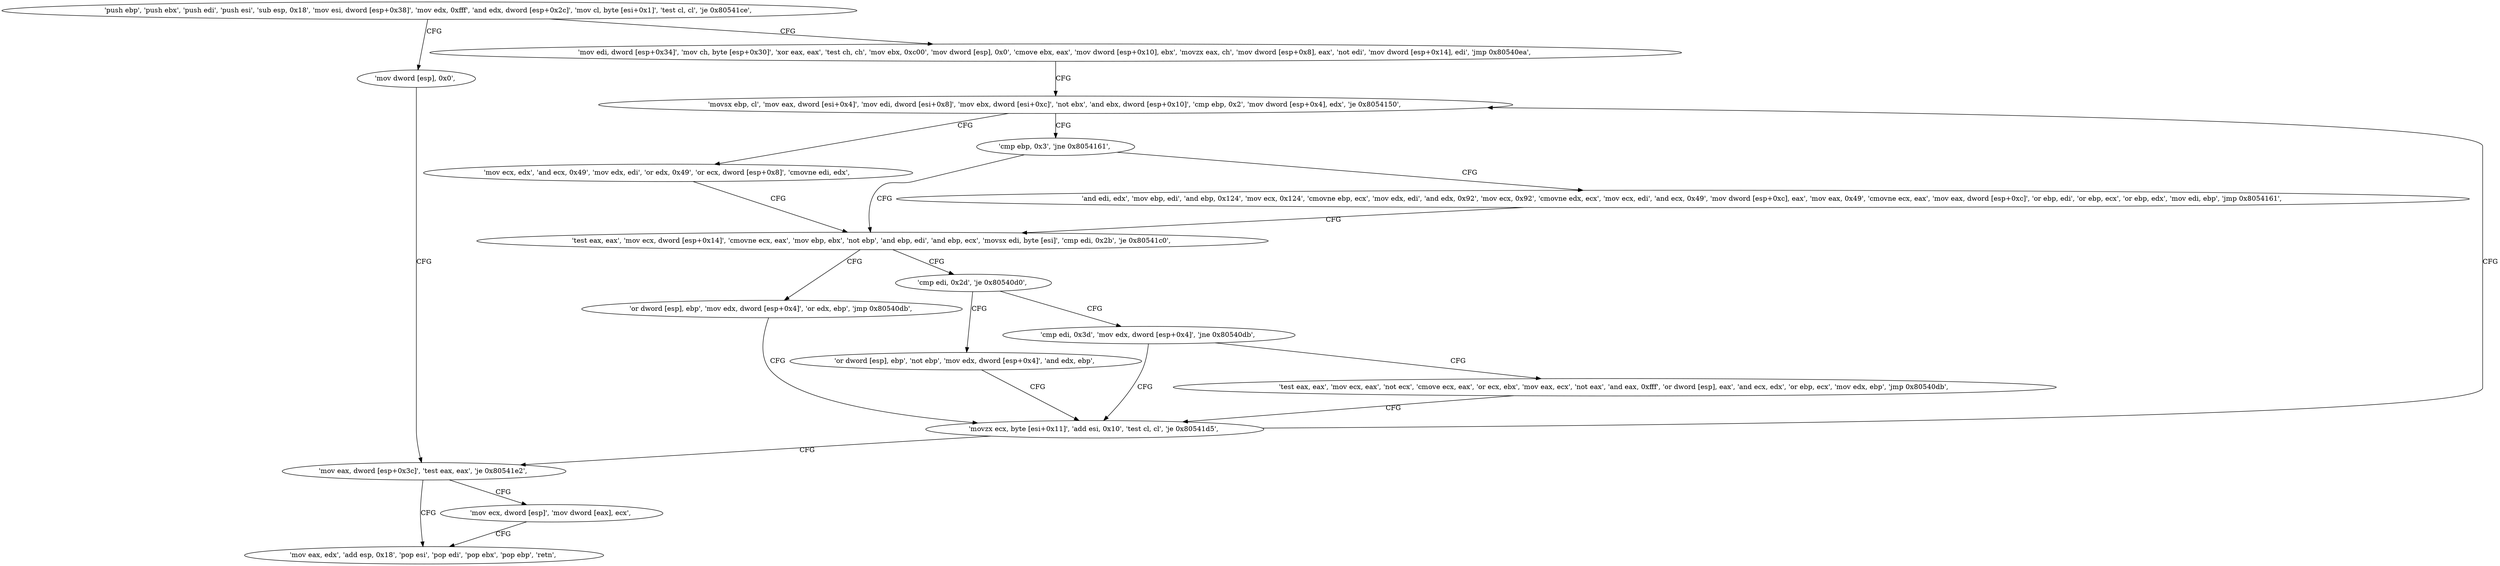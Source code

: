 digraph "func" {
"134561920" [label = "'push ebp', 'push ebx', 'push edi', 'push esi', 'sub esp, 0x18', 'mov esi, dword [esp+0x38]', 'mov edx, 0xfff', 'and edx, dword [esp+0x2c]', 'mov cl, byte [esi+0x1]', 'test cl, cl', 'je 0x80541ce', " ]
"134562254" [label = "'mov dword [esp], 0x0', " ]
"134561951" [label = "'mov edi, dword [esp+0x34]', 'mov ch, byte [esp+0x30]', 'xor eax, eax', 'test ch, ch', 'mov ebx, 0xc00', 'mov dword [esp], 0x0', 'cmove ebx, eax', 'mov dword [esp+0x10], ebx', 'movzx eax, ch', 'mov dword [esp+0x8], eax', 'not edi', 'mov dword [esp+0x14], edi', 'jmp 0x80540ea', " ]
"134562261" [label = "'mov eax, dword [esp+0x3c]', 'test eax, eax', 'je 0x80541e2', " ]
"134562026" [label = "'movsx ebp, cl', 'mov eax, dword [esi+0x4]', 'mov edi, dword [esi+0x8]', 'mov ebx, dword [esi+0xc]', 'not ebx', 'and ebx, dword [esp+0x10]', 'cmp ebp, 0x2', 'mov dword [esp+0x4], edx', 'je 0x8054150', " ]
"134562274" [label = "'mov eax, edx', 'add esp, 0x18', 'pop esi', 'pop edi', 'pop ebx', 'pop ebp', 'retn', " ]
"134562269" [label = "'mov ecx, dword [esp]', 'mov dword [eax], ecx', " ]
"134562128" [label = "'mov ecx, edx', 'and ecx, 0x49', 'mov edx, edi', 'or edx, 0x49', 'or ecx, dword [esp+0x8]', 'cmovne edi, edx', " ]
"134562053" [label = "'cmp ebp, 0x3', 'jne 0x8054161', " ]
"134562145" [label = "'test eax, eax', 'mov ecx, dword [esp+0x14]', 'cmovne ecx, eax', 'mov ebp, ebx', 'not ebp', 'and ebp, edi', 'and ebp, ecx', 'movsx edi, byte [esi]', 'cmp edi, 0x2b', 'je 0x80541c0', " ]
"134562058" [label = "'and edi, edx', 'mov ebp, edi', 'and ebp, 0x124', 'mov ecx, 0x124', 'cmovne ebp, ecx', 'mov edx, edi', 'and edx, 0x92', 'mov ecx, 0x92', 'cmovne edx, ecx', 'mov ecx, edi', 'and ecx, 0x49', 'mov dword [esp+0xc], eax', 'mov eax, 0x49', 'cmovne ecx, eax', 'mov eax, dword [esp+0xc]', 'or ebp, edi', 'or ebp, ecx', 'or ebp, edx', 'mov edi, ebp', 'jmp 0x8054161', " ]
"134562240" [label = "'or dword [esp], ebp', 'mov edx, dword [esp+0x4]', 'or edx, ebp', 'jmp 0x80540db', " ]
"134562011" [label = "'movzx ecx, byte [esi+0x11]', 'add esi, 0x10', 'test cl, cl', 'je 0x80541d5', " ]
"134562170" [label = "'cmp edi, 0x2d', 'je 0x80540d0', " ]
"134562000" [label = "'or dword [esp], ebp', 'not ebp', 'mov edx, dword [esp+0x4]', 'and edx, ebp', " ]
"134562179" [label = "'cmp edi, 0x3d', 'mov edx, dword [esp+0x4]', 'jne 0x80540db', " ]
"134562192" [label = "'test eax, eax', 'mov ecx, eax', 'not ecx', 'cmove ecx, eax', 'or ecx, ebx', 'mov eax, ecx', 'not eax', 'and eax, 0xfff', 'or dword [esp], eax', 'and ecx, edx', 'or ebp, ecx', 'mov edx, ebp', 'jmp 0x80540db', " ]
"134561920" -> "134562254" [ label = "CFG" ]
"134561920" -> "134561951" [ label = "CFG" ]
"134562254" -> "134562261" [ label = "CFG" ]
"134561951" -> "134562026" [ label = "CFG" ]
"134562261" -> "134562274" [ label = "CFG" ]
"134562261" -> "134562269" [ label = "CFG" ]
"134562026" -> "134562128" [ label = "CFG" ]
"134562026" -> "134562053" [ label = "CFG" ]
"134562269" -> "134562274" [ label = "CFG" ]
"134562128" -> "134562145" [ label = "CFG" ]
"134562053" -> "134562145" [ label = "CFG" ]
"134562053" -> "134562058" [ label = "CFG" ]
"134562145" -> "134562240" [ label = "CFG" ]
"134562145" -> "134562170" [ label = "CFG" ]
"134562058" -> "134562145" [ label = "CFG" ]
"134562240" -> "134562011" [ label = "CFG" ]
"134562011" -> "134562261" [ label = "CFG" ]
"134562011" -> "134562026" [ label = "CFG" ]
"134562170" -> "134562000" [ label = "CFG" ]
"134562170" -> "134562179" [ label = "CFG" ]
"134562000" -> "134562011" [ label = "CFG" ]
"134562179" -> "134562011" [ label = "CFG" ]
"134562179" -> "134562192" [ label = "CFG" ]
"134562192" -> "134562011" [ label = "CFG" ]
}
